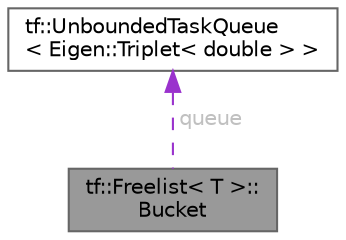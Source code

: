 digraph "tf::Freelist&lt; T &gt;::Bucket"
{
 // LATEX_PDF_SIZE
  bgcolor="transparent";
  edge [fontname=Helvetica,fontsize=10,labelfontname=Helvetica,labelfontsize=10];
  node [fontname=Helvetica,fontsize=10,shape=box,height=0.2,width=0.4];
  Node1 [id="Node000001",label="tf::Freelist\< T \>::\lBucket",height=0.2,width=0.4,color="gray40", fillcolor="grey60", style="filled", fontcolor="black",tooltip=" "];
  Node2 -> Node1 [id="edge2_Node000001_Node000002",dir="back",color="darkorchid3",style="dashed",tooltip=" ",label=" queue",fontcolor="grey" ];
  Node2 [id="Node000002",label="tf::UnboundedTaskQueue\l\< Eigen::Triplet\< double \> \>",height=0.2,width=0.4,color="gray40", fillcolor="white", style="filled",URL="$classtf_1_1_unbounded_task_queue.html",tooltip=" "];
}
